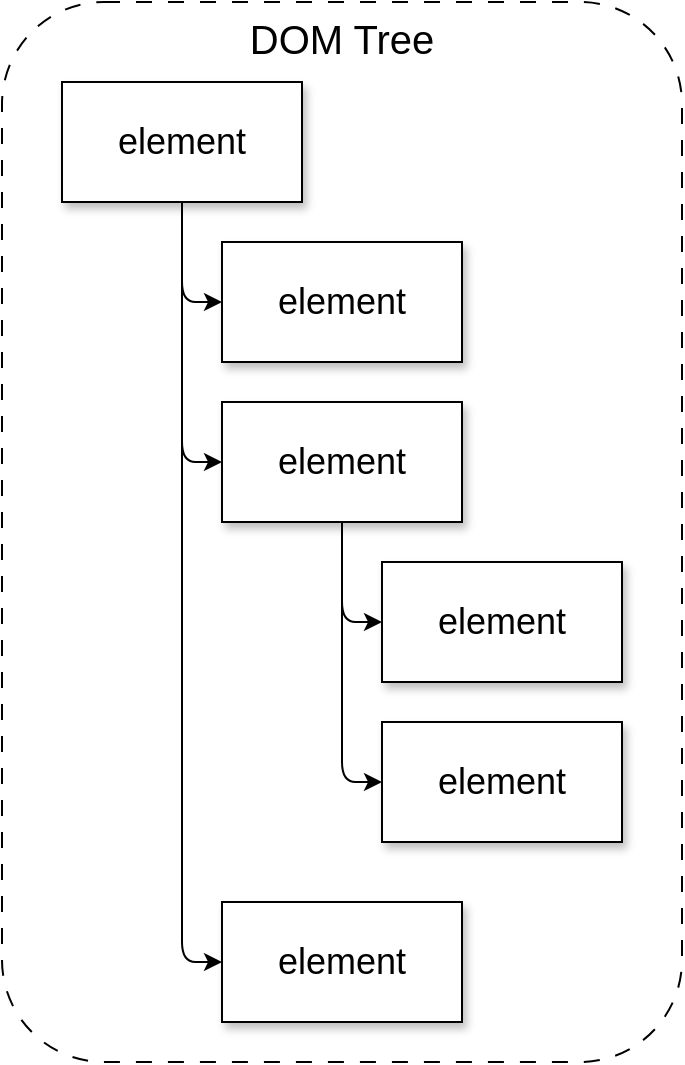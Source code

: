 <mxfile>
    <diagram id="_q4lmSWMCHn_Da-dLTY8" name="Page-1">
        <mxGraphModel dx="911" dy="834" grid="1" gridSize="10" guides="1" tooltips="1" connect="1" arrows="1" fold="1" page="1" pageScale="1" pageWidth="850" pageHeight="1100" math="0" shadow="0">
            <root>
                <mxCell id="0"/>
                <mxCell id="1" parent="0"/>
                <mxCell id="7" value="DOM Tree" style="rounded=1;whiteSpace=wrap;html=1;fillColor=none;dashed=1;dashPattern=8 8;verticalAlign=top;fontSize=20;" vertex="1" parent="1">
                    <mxGeometry x="10" y="10" width="340" height="530" as="geometry"/>
                </mxCell>
                <mxCell id="14" style="edgeStyle=orthogonalEdgeStyle;html=1;entryX=0;entryY=0.5;entryDx=0;entryDy=0;fontSize=20;" edge="1" parent="1" source="2" target="10">
                    <mxGeometry relative="1" as="geometry"/>
                </mxCell>
                <mxCell id="15" style="edgeStyle=orthogonalEdgeStyle;html=1;entryX=0;entryY=0.5;entryDx=0;entryDy=0;fontSize=20;" edge="1" parent="1" source="2" target="6">
                    <mxGeometry relative="1" as="geometry"/>
                </mxCell>
                <mxCell id="16" style="edgeStyle=orthogonalEdgeStyle;html=1;entryX=0;entryY=0.5;entryDx=0;entryDy=0;fontSize=20;" edge="1" parent="1" source="2" target="5">
                    <mxGeometry relative="1" as="geometry"/>
                </mxCell>
                <mxCell id="2" value="element" style="rounded=0;whiteSpace=wrap;html=1;shadow=1;fontSize=18;" vertex="1" parent="1">
                    <mxGeometry x="40" y="50" width="120" height="60" as="geometry"/>
                </mxCell>
                <mxCell id="5" value="element" style="rounded=0;whiteSpace=wrap;html=1;shadow=1;fontSize=18;" vertex="1" parent="1">
                    <mxGeometry x="120" y="130" width="120" height="60" as="geometry"/>
                </mxCell>
                <mxCell id="17" style="edgeStyle=orthogonalEdgeStyle;html=1;entryX=0;entryY=0.5;entryDx=0;entryDy=0;fontSize=20;" edge="1" parent="1" source="6" target="11">
                    <mxGeometry relative="1" as="geometry"/>
                </mxCell>
                <mxCell id="18" style="edgeStyle=orthogonalEdgeStyle;html=1;entryX=0;entryY=0.5;entryDx=0;entryDy=0;fontSize=20;" edge="1" parent="1" source="6" target="12">
                    <mxGeometry relative="1" as="geometry"/>
                </mxCell>
                <mxCell id="6" value="element" style="rounded=0;whiteSpace=wrap;html=1;shadow=1;fontSize=18;" vertex="1" parent="1">
                    <mxGeometry x="120" y="210" width="120" height="60" as="geometry"/>
                </mxCell>
                <mxCell id="10" value="element" style="rounded=0;whiteSpace=wrap;html=1;shadow=1;fontSize=18;" vertex="1" parent="1">
                    <mxGeometry x="120" y="460" width="120" height="60" as="geometry"/>
                </mxCell>
                <mxCell id="11" value="element" style="rounded=0;whiteSpace=wrap;html=1;shadow=1;fontSize=18;" vertex="1" parent="1">
                    <mxGeometry x="200" y="290" width="120" height="60" as="geometry"/>
                </mxCell>
                <mxCell id="12" value="element" style="rounded=0;whiteSpace=wrap;html=1;shadow=1;fontSize=18;" vertex="1" parent="1">
                    <mxGeometry x="200" y="370" width="120" height="60" as="geometry"/>
                </mxCell>
            </root>
        </mxGraphModel>
    </diagram>
</mxfile>